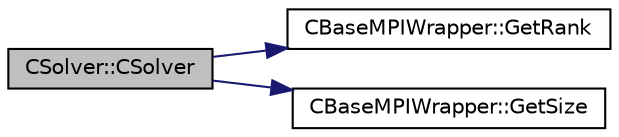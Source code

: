 digraph "CSolver::CSolver"
{
  edge [fontname="Helvetica",fontsize="10",labelfontname="Helvetica",labelfontsize="10"];
  node [fontname="Helvetica",fontsize="10",shape=record];
  rankdir="LR";
  Node0 [label="CSolver::CSolver",height=0.2,width=0.4,color="black", fillcolor="grey75", style="filled", fontcolor="black"];
  Node0 -> Node1 [color="midnightblue",fontsize="10",style="solid",fontname="Helvetica"];
  Node1 [label="CBaseMPIWrapper::GetRank",height=0.2,width=0.4,color="black", fillcolor="white", style="filled",URL="$class_c_base_m_p_i_wrapper.html#a801c6612161d6960c5cf25435f244101"];
  Node0 -> Node2 [color="midnightblue",fontsize="10",style="solid",fontname="Helvetica"];
  Node2 [label="CBaseMPIWrapper::GetSize",height=0.2,width=0.4,color="black", fillcolor="white", style="filled",URL="$class_c_base_m_p_i_wrapper.html#a1e80850252f6e4bfc8cd5275d6e3a615"];
}
